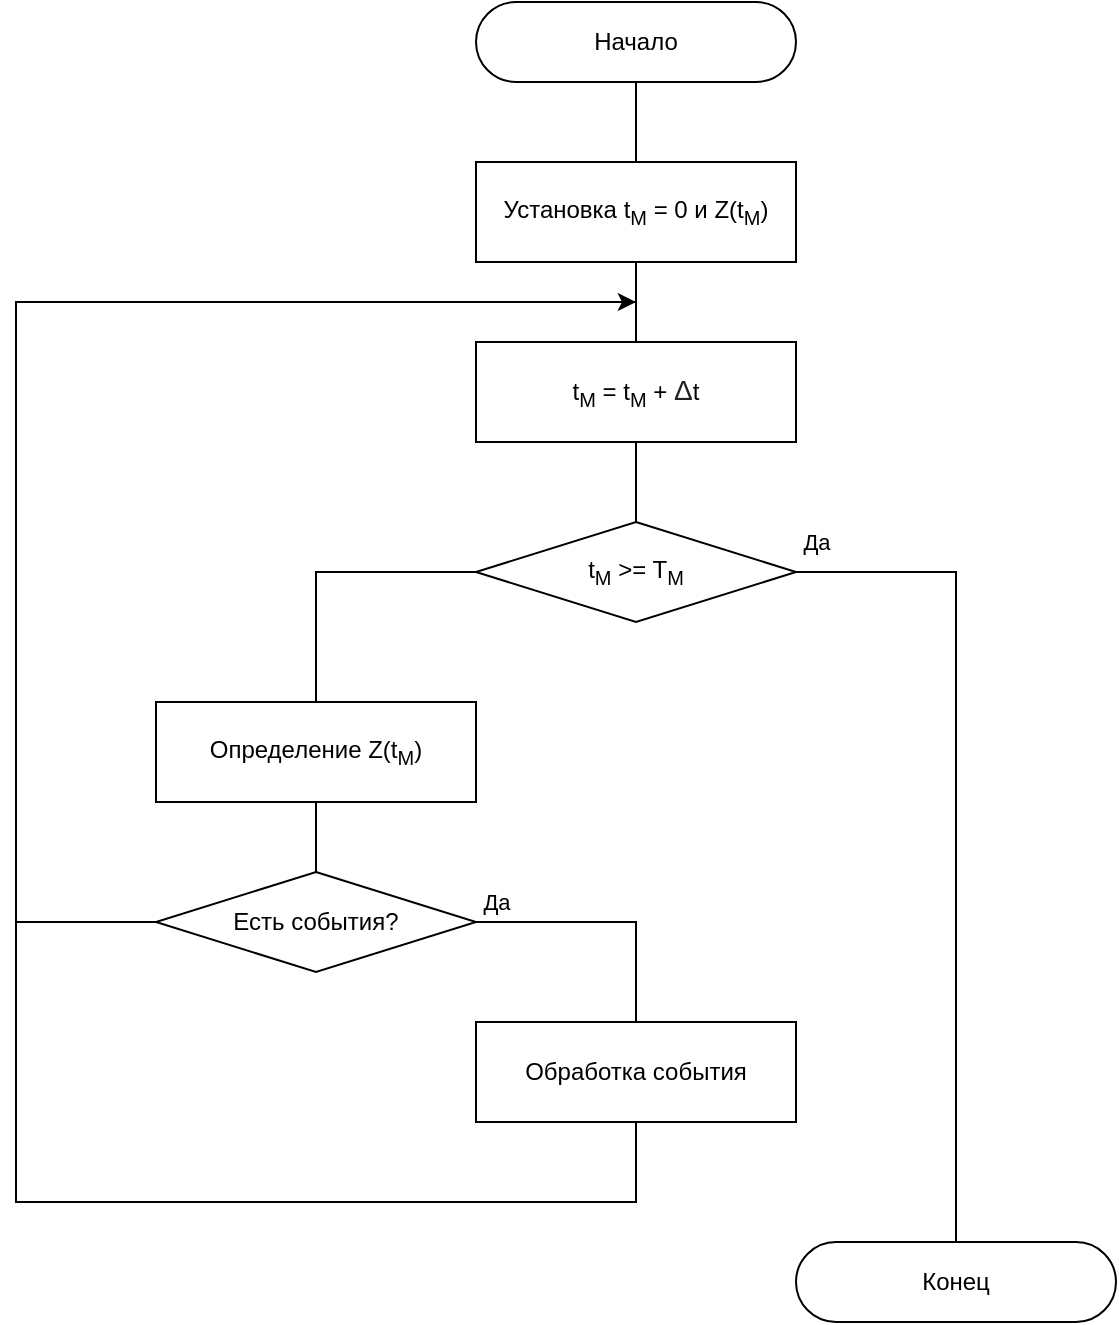 <mxfile version="20.6.1" type="device" pages="2"><diagram id="iVt0M4PPIYcEstshhSdR" name="delta t"><mxGraphModel dx="619" dy="806" grid="1" gridSize="10" guides="1" tooltips="1" connect="1" arrows="1" fold="1" page="1" pageScale="1" pageWidth="827" pageHeight="1169" math="0" shadow="0"><root><mxCell id="0"/><mxCell id="1" parent="0"/><mxCell id="3Jtbd7YgSGZdxqJ_lxYk-12" style="edgeStyle=orthogonalEdgeStyle;rounded=0;orthogonalLoop=1;jettySize=auto;html=1;exitX=0.5;exitY=1;exitDx=0;exitDy=0;entryX=0.5;entryY=0;entryDx=0;entryDy=0;endArrow=none;endFill=0;" edge="1" parent="1" source="3Jtbd7YgSGZdxqJ_lxYk-3" target="3Jtbd7YgSGZdxqJ_lxYk-4"><mxGeometry relative="1" as="geometry"/></mxCell><mxCell id="3Jtbd7YgSGZdxqJ_lxYk-3" value="Начало" style="rounded=1;whiteSpace=wrap;html=1;arcSize=50;" vertex="1" parent="1"><mxGeometry x="260" y="140" width="160" height="40" as="geometry"/></mxCell><mxCell id="mqs7HMB51hzTNsqFvwpE-1" style="edgeStyle=orthogonalEdgeStyle;rounded=0;orthogonalLoop=1;jettySize=auto;html=1;exitX=0.5;exitY=1;exitDx=0;exitDy=0;entryX=0.5;entryY=0;entryDx=0;entryDy=0;endArrow=none;endFill=0;" edge="1" parent="1" source="3Jtbd7YgSGZdxqJ_lxYk-4" target="3Jtbd7YgSGZdxqJ_lxYk-5"><mxGeometry relative="1" as="geometry"/></mxCell><mxCell id="3Jtbd7YgSGZdxqJ_lxYk-4" value="Установка t&lt;sub&gt;M&lt;/sub&gt; = 0 и&amp;nbsp;Z(t&lt;sub&gt;M&lt;/sub&gt;)" style="rounded=0;whiteSpace=wrap;html=1;" vertex="1" parent="1"><mxGeometry x="260" y="220" width="160" height="50" as="geometry"/></mxCell><mxCell id="3Jtbd7YgSGZdxqJ_lxYk-15" style="edgeStyle=orthogonalEdgeStyle;rounded=0;orthogonalLoop=1;jettySize=auto;html=1;exitX=0.5;exitY=1;exitDx=0;exitDy=0;endArrow=none;endFill=0;" edge="1" parent="1" source="3Jtbd7YgSGZdxqJ_lxYk-5" target="3Jtbd7YgSGZdxqJ_lxYk-6"><mxGeometry relative="1" as="geometry"/></mxCell><mxCell id="3Jtbd7YgSGZdxqJ_lxYk-5" value="t&lt;sub&gt;M&lt;/sub&gt;&amp;nbsp;=&amp;nbsp;t&lt;sub&gt;M&lt;/sub&gt; +&amp;nbsp;&lt;span style=&quot;color: rgb(32, 33, 36); font-family: arial, sans-serif; font-size: 14px; font-variant-ligatures: normal; orphans: 2; text-align: left; widows: 2; background-color: rgb(255, 255, 255); text-decoration-thickness: initial;&quot;&gt;Δ&lt;/span&gt;t" style="rounded=0;whiteSpace=wrap;html=1;" vertex="1" parent="1"><mxGeometry x="260" y="310" width="160" height="50" as="geometry"/></mxCell><mxCell id="3Jtbd7YgSGZdxqJ_lxYk-16" style="edgeStyle=orthogonalEdgeStyle;rounded=0;orthogonalLoop=1;jettySize=auto;html=1;exitX=0;exitY=0.5;exitDx=0;exitDy=0;entryX=0.5;entryY=0;entryDx=0;entryDy=0;endArrow=none;endFill=0;" edge="1" parent="1" source="3Jtbd7YgSGZdxqJ_lxYk-6" target="3Jtbd7YgSGZdxqJ_lxYk-7"><mxGeometry relative="1" as="geometry"><Array as="points"><mxPoint x="180" y="425"/></Array></mxGeometry></mxCell><mxCell id="3Jtbd7YgSGZdxqJ_lxYk-20" style="edgeStyle=orthogonalEdgeStyle;rounded=0;orthogonalLoop=1;jettySize=auto;html=1;exitX=1;exitY=0.5;exitDx=0;exitDy=0;entryX=0.5;entryY=0;entryDx=0;entryDy=0;endArrow=none;endFill=0;" edge="1" parent="1" source="3Jtbd7YgSGZdxqJ_lxYk-6" target="3Jtbd7YgSGZdxqJ_lxYk-9"><mxGeometry relative="1" as="geometry"><mxPoint x="339.93" y="750" as="targetPoint"/><Array as="points"><mxPoint x="500" y="425"/></Array></mxGeometry></mxCell><mxCell id="3Jtbd7YgSGZdxqJ_lxYk-6" value="t&lt;sub&gt;M&lt;/sub&gt;&amp;nbsp;&amp;gt;= T&lt;sub&gt;M&lt;/sub&gt;" style="rhombus;whiteSpace=wrap;html=1;" vertex="1" parent="1"><mxGeometry x="260" y="400" width="160" height="50" as="geometry"/></mxCell><mxCell id="3Jtbd7YgSGZdxqJ_lxYk-17" style="edgeStyle=orthogonalEdgeStyle;rounded=0;orthogonalLoop=1;jettySize=auto;html=1;exitX=0.5;exitY=1;exitDx=0;exitDy=0;entryX=0.5;entryY=0;entryDx=0;entryDy=0;endArrow=none;endFill=0;" edge="1" parent="1" source="3Jtbd7YgSGZdxqJ_lxYk-7" target="3Jtbd7YgSGZdxqJ_lxYk-10"><mxGeometry relative="1" as="geometry"/></mxCell><mxCell id="3Jtbd7YgSGZdxqJ_lxYk-7" value="Определение Z(t&lt;sub&gt;M&lt;/sub&gt;)" style="rounded=0;whiteSpace=wrap;html=1;" vertex="1" parent="1"><mxGeometry x="100" y="490" width="160" height="50" as="geometry"/></mxCell><mxCell id="3Jtbd7YgSGZdxqJ_lxYk-9" value="Конец" style="rounded=1;whiteSpace=wrap;html=1;arcSize=50;" vertex="1" parent="1"><mxGeometry x="420" y="760" width="160" height="40" as="geometry"/></mxCell><mxCell id="lUyaRqG-p5ao-dJtFRhf-4" style="edgeStyle=orthogonalEdgeStyle;rounded=0;orthogonalLoop=1;jettySize=auto;html=1;exitX=0;exitY=0.5;exitDx=0;exitDy=0;entryX=0.5;entryY=0;entryDx=0;entryDy=0;endArrow=none;endFill=0;" edge="1" parent="1" source="3Jtbd7YgSGZdxqJ_lxYk-10" target="3Jtbd7YgSGZdxqJ_lxYk-5"><mxGeometry relative="1" as="geometry"><Array as="points"><mxPoint x="30" y="600"/><mxPoint x="30" y="290"/><mxPoint x="340" y="290"/></Array></mxGeometry></mxCell><mxCell id="lUyaRqG-p5ao-dJtFRhf-6" style="edgeStyle=orthogonalEdgeStyle;rounded=0;orthogonalLoop=1;jettySize=auto;html=1;exitX=1;exitY=0.5;exitDx=0;exitDy=0;entryX=0.5;entryY=0;entryDx=0;entryDy=0;endArrow=none;endFill=0;" edge="1" parent="1" source="3Jtbd7YgSGZdxqJ_lxYk-10" target="3Jtbd7YgSGZdxqJ_lxYk-11"><mxGeometry relative="1" as="geometry"><Array as="points"><mxPoint x="340" y="600"/></Array></mxGeometry></mxCell><mxCell id="3Jtbd7YgSGZdxqJ_lxYk-10" value="Есть события?" style="rhombus;whiteSpace=wrap;html=1;" vertex="1" parent="1"><mxGeometry x="100" y="575" width="160" height="50" as="geometry"/></mxCell><mxCell id="lUyaRqG-p5ao-dJtFRhf-3" style="edgeStyle=orthogonalEdgeStyle;rounded=0;orthogonalLoop=1;jettySize=auto;html=1;exitX=0.5;exitY=1;exitDx=0;exitDy=0;" edge="1" parent="1" source="3Jtbd7YgSGZdxqJ_lxYk-11"><mxGeometry relative="1" as="geometry"><mxPoint x="339.93" y="290" as="targetPoint"/><Array as="points"><mxPoint x="340" y="740"/><mxPoint x="30" y="740"/><mxPoint x="30" y="290"/></Array></mxGeometry></mxCell><mxCell id="3Jtbd7YgSGZdxqJ_lxYk-11" value="Обработка события" style="rounded=0;whiteSpace=wrap;html=1;" vertex="1" parent="1"><mxGeometry x="260" y="650" width="160" height="50" as="geometry"/></mxCell><mxCell id="lUyaRqG-p5ao-dJtFRhf-8" value="Да" style="edgeLabel;html=1;align=center;verticalAlign=middle;resizable=0;points=[];" vertex="1" connectable="0" parent="1"><mxGeometry x="270" y="590.003" as="geometry"/></mxCell><mxCell id="ufClZQnB8NoRiDcu9E1R-1" value="Да" style="edgeLabel;html=1;align=center;verticalAlign=middle;resizable=0;points=[];" vertex="1" connectable="0" parent="1"><mxGeometry x="430" y="410.003" as="geometry"/></mxCell></root></mxGraphModel></diagram><diagram id="CU7v3QAFLS0_6AIYf_0t" name="delta z"><mxGraphModel dx="1652" dy="1075" grid="1" gridSize="10" guides="1" tooltips="1" connect="1" arrows="1" fold="1" page="1" pageScale="1" pageWidth="827" pageHeight="1169" math="0" shadow="0"><root><mxCell id="0"/><mxCell id="1" parent="0"/><mxCell id="4Jf0NiV1wUUdMHk4XlaV-1" style="edgeStyle=orthogonalEdgeStyle;rounded=0;orthogonalLoop=1;jettySize=auto;html=1;exitX=0.5;exitY=1;exitDx=0;exitDy=0;entryX=0.5;entryY=0;entryDx=0;entryDy=0;endArrow=none;endFill=0;" edge="1" parent="1" source="4Jf0NiV1wUUdMHk4XlaV-2" target="4Jf0NiV1wUUdMHk4XlaV-4"><mxGeometry relative="1" as="geometry"/></mxCell><mxCell id="4Jf0NiV1wUUdMHk4XlaV-2" value="Начало" style="rounded=1;whiteSpace=wrap;html=1;arcSize=50;" vertex="1" parent="1"><mxGeometry x="260" y="50" width="160" height="40" as="geometry"/></mxCell><mxCell id="4Jf0NiV1wUUdMHk4XlaV-3" style="edgeStyle=orthogonalEdgeStyle;rounded=0;orthogonalLoop=1;jettySize=auto;html=1;exitX=0.5;exitY=1;exitDx=0;exitDy=0;entryX=0.5;entryY=0;entryDx=0;entryDy=0;endArrow=none;endFill=0;" edge="1" parent="1" source="4Jf0NiV1wUUdMHk4XlaV-4" target="4Jf0NiV1wUUdMHk4XlaV-14"><mxGeometry relative="1" as="geometry"/></mxCell><mxCell id="4Jf0NiV1wUUdMHk4XlaV-4" value="Установка t&lt;sub&gt;M&lt;/sub&gt;&amp;nbsp;= 0 и&amp;nbsp;Z(t&lt;sub&gt;M&lt;/sub&gt;)" style="rounded=0;whiteSpace=wrap;html=1;" vertex="1" parent="1"><mxGeometry x="260" y="130" width="160" height="50" as="geometry"/></mxCell><mxCell id="4Jf0NiV1wUUdMHk4XlaV-7" style="edgeStyle=orthogonalEdgeStyle;rounded=0;orthogonalLoop=1;jettySize=auto;html=1;exitX=0;exitY=0.5;exitDx=0;exitDy=0;entryX=0.5;entryY=0;entryDx=0;entryDy=0;endArrow=none;endFill=0;" edge="1" parent="1" source="4Jf0NiV1wUUdMHk4XlaV-10" target="4Jf0NiV1wUUdMHk4XlaV-12"><mxGeometry relative="1" as="geometry"><Array as="points"><mxPoint x="180" y="335"/></Array></mxGeometry></mxCell><mxCell id="4Jf0NiV1wUUdMHk4XlaV-8" value="Да" style="edgeLabel;html=1;align=center;verticalAlign=middle;resizable=0;points=[];" vertex="1" connectable="0" parent="4Jf0NiV1wUUdMHk4XlaV-7"><mxGeometry x="-0.317" y="2" relative="1" as="geometry"><mxPoint x="196" y="-17" as="offset"/></mxGeometry></mxCell><mxCell id="4Jf0NiV1wUUdMHk4XlaV-9" style="edgeStyle=orthogonalEdgeStyle;rounded=0;orthogonalLoop=1;jettySize=auto;html=1;exitX=1;exitY=0.5;exitDx=0;exitDy=0;entryX=0.5;entryY=0;entryDx=0;entryDy=0;endArrow=none;endFill=0;" edge="1" parent="1" source="4Jf0NiV1wUUdMHk4XlaV-10" target="4Jf0NiV1wUUdMHk4XlaV-15"><mxGeometry relative="1" as="geometry"><mxPoint x="339.93" y="750" as="targetPoint"/><Array as="points"><mxPoint x="500" y="335"/></Array></mxGeometry></mxCell><mxCell id="4Jf0NiV1wUUdMHk4XlaV-10" value="t&lt;font size=&quot;1&quot;&gt;&lt;sub&gt;Ci&lt;/sub&gt;&lt;/font&gt;&amp;nbsp;&amp;gt; T&lt;sub&gt;M&lt;/sub&gt;" style="rhombus;whiteSpace=wrap;html=1;" vertex="1" parent="1"><mxGeometry x="260" y="310" width="160" height="50" as="geometry"/></mxCell><mxCell id="4Jf0NiV1wUUdMHk4XlaV-11" style="edgeStyle=orthogonalEdgeStyle;rounded=0;orthogonalLoop=1;jettySize=auto;html=1;exitX=0.5;exitY=1;exitDx=0;exitDy=0;entryX=0.5;entryY=0;entryDx=0;entryDy=0;endArrow=none;endFill=0;" edge="1" parent="1" source="4Jf0NiV1wUUdMHk4XlaV-12" target="4Jf0NiV1wUUdMHk4XlaV-18"><mxGeometry relative="1" as="geometry"/></mxCell><mxCell id="4Jf0NiV1wUUdMHk4XlaV-12" value="t&lt;sub&gt;M &lt;/sub&gt;= t&lt;sub&gt;Ci&lt;/sub&gt;" style="rounded=0;whiteSpace=wrap;html=1;" vertex="1" parent="1"><mxGeometry x="100" y="400" width="160" height="50" as="geometry"/></mxCell><mxCell id="4Jf0NiV1wUUdMHk4XlaV-25" style="edgeStyle=orthogonalEdgeStyle;rounded=0;orthogonalLoop=1;jettySize=auto;html=1;exitX=0.5;exitY=1;exitDx=0;exitDy=0;entryX=0.5;entryY=0;entryDx=0;entryDy=0;endArrow=none;endFill=0;" edge="1" parent="1" source="4Jf0NiV1wUUdMHk4XlaV-14" target="4Jf0NiV1wUUdMHk4XlaV-10"><mxGeometry relative="1" as="geometry"/></mxCell><mxCell id="4Jf0NiV1wUUdMHk4XlaV-14" value="Прогнозирование ближайшего события С&lt;sub&gt;j&lt;/sub&gt;" style="rounded=0;whiteSpace=wrap;html=1;" vertex="1" parent="1"><mxGeometry x="260" y="220" width="160" height="50" as="geometry"/></mxCell><mxCell id="4Jf0NiV1wUUdMHk4XlaV-15" value="Конец" style="rounded=1;whiteSpace=wrap;html=1;arcSize=50;" vertex="1" parent="1"><mxGeometry x="420" y="675" width="160" height="40" as="geometry"/></mxCell><mxCell id="4Jf0NiV1wUUdMHk4XlaV-17" style="edgeStyle=orthogonalEdgeStyle;rounded=0;orthogonalLoop=1;jettySize=auto;html=1;exitX=1;exitY=0.5;exitDx=0;exitDy=0;entryX=0.5;entryY=0;entryDx=0;entryDy=0;endArrow=none;endFill=0;" edge="1" parent="1" source="4Jf0NiV1wUUdMHk4XlaV-18" target="4Jf0NiV1wUUdMHk4XlaV-20"><mxGeometry relative="1" as="geometry"><Array as="points"><mxPoint x="340" y="515"/></Array></mxGeometry></mxCell><mxCell id="hFSTlZq8ieHcd-qU5sgV-3" style="edgeStyle=orthogonalEdgeStyle;rounded=0;orthogonalLoop=1;jettySize=auto;html=1;exitX=0;exitY=0.5;exitDx=0;exitDy=0;entryX=0.5;entryY=0;entryDx=0;entryDy=0;endArrow=none;endFill=0;" edge="1" parent="1" source="4Jf0NiV1wUUdMHk4XlaV-18" target="hFSTlZq8ieHcd-qU5sgV-1"><mxGeometry relative="1" as="geometry"/></mxCell><mxCell id="4Jf0NiV1wUUdMHk4XlaV-18" value="Одновременные&lt;br&gt;события?" style="rhombus;whiteSpace=wrap;html=1;" vertex="1" parent="1"><mxGeometry x="100" y="490" width="160" height="50" as="geometry"/></mxCell><mxCell id="hFSTlZq8ieHcd-qU5sgV-6" style="edgeStyle=orthogonalEdgeStyle;rounded=0;orthogonalLoop=1;jettySize=auto;html=1;exitX=0.5;exitY=1;exitDx=0;exitDy=0;entryX=0.5;entryY=0;entryDx=0;entryDy=0;endArrow=none;endFill=0;" edge="1" parent="1" source="4Jf0NiV1wUUdMHk4XlaV-20" target="hFSTlZq8ieHcd-qU5sgV-4"><mxGeometry relative="1" as="geometry"/></mxCell><mxCell id="4Jf0NiV1wUUdMHk4XlaV-20" value="Квазипараллельная обработка событий" style="rounded=0;whiteSpace=wrap;html=1;" vertex="1" parent="1"><mxGeometry x="260" y="580" width="160" height="50" as="geometry"/></mxCell><mxCell id="4Jf0NiV1wUUdMHk4XlaV-21" value="Да" style="edgeLabel;html=1;align=center;verticalAlign=middle;resizable=0;points=[];" vertex="1" connectable="0" parent="1"><mxGeometry x="270" y="500.003" as="geometry"/></mxCell><mxCell id="hFSTlZq8ieHcd-qU5sgV-5" style="edgeStyle=orthogonalEdgeStyle;rounded=0;orthogonalLoop=1;jettySize=auto;html=1;exitX=0.5;exitY=1;exitDx=0;exitDy=0;entryX=0.5;entryY=0;entryDx=0;entryDy=0;endArrow=none;endFill=0;" edge="1" parent="1" source="hFSTlZq8ieHcd-qU5sgV-1" target="hFSTlZq8ieHcd-qU5sgV-4"><mxGeometry relative="1" as="geometry"/></mxCell><mxCell id="hFSTlZq8ieHcd-qU5sgV-1" value="Обработка события" style="rounded=0;whiteSpace=wrap;html=1;" vertex="1" parent="1"><mxGeometry x="-60" y="580" width="160" height="50" as="geometry"/></mxCell><mxCell id="hFSTlZq8ieHcd-qU5sgV-7" style="edgeStyle=orthogonalEdgeStyle;rounded=0;orthogonalLoop=1;jettySize=auto;html=1;exitX=0.5;exitY=1;exitDx=0;exitDy=0;endArrow=classic;endFill=1;" edge="1" parent="1" source="hFSTlZq8ieHcd-qU5sgV-4"><mxGeometry relative="1" as="geometry"><mxPoint x="340" y="200" as="targetPoint"/><Array as="points"><mxPoint x="180" y="740"/><mxPoint x="-110" y="740"/><mxPoint x="-110" y="200"/><mxPoint x="340" y="200"/></Array></mxGeometry></mxCell><mxCell id="hFSTlZq8ieHcd-qU5sgV-4" value="Определение Z(t&lt;sub&gt;M&lt;/sub&gt;)" style="rounded=0;whiteSpace=wrap;html=1;" vertex="1" parent="1"><mxGeometry x="100" y="670" width="160" height="50" as="geometry"/></mxCell></root></mxGraphModel></diagram></mxfile>